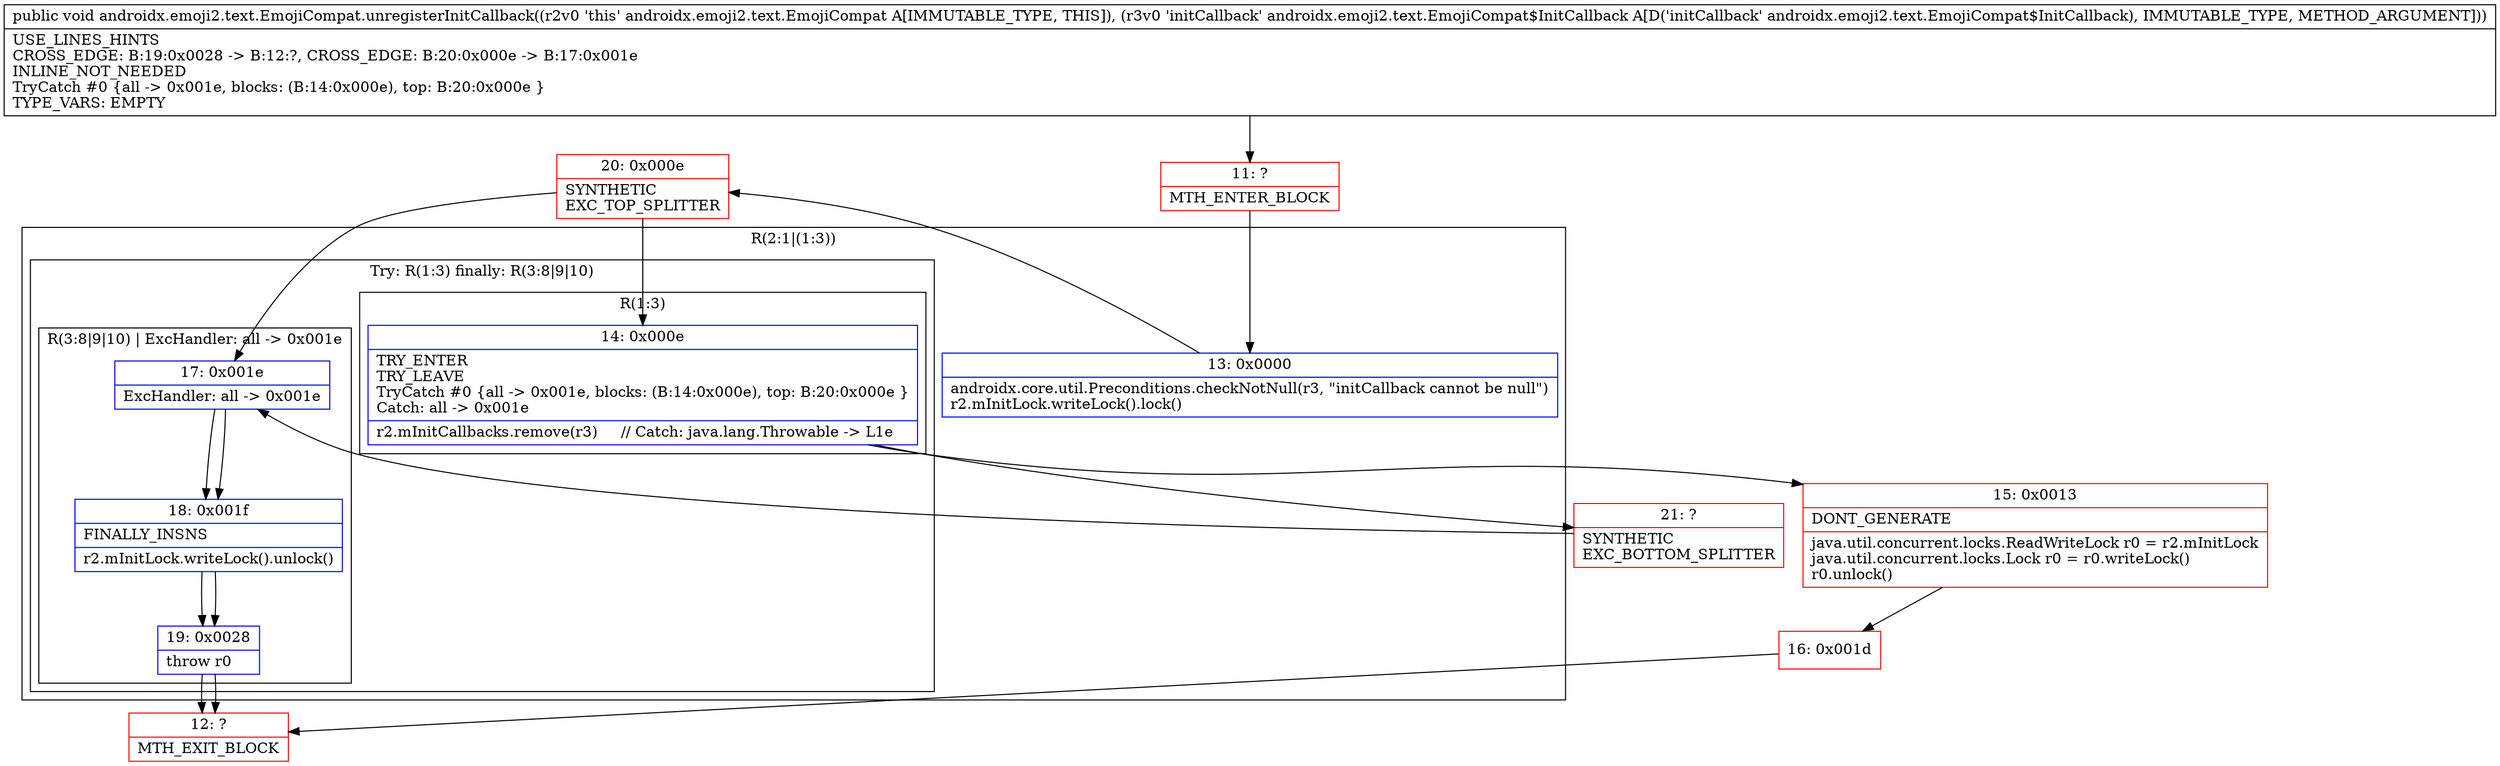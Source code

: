digraph "CFG forandroidx.emoji2.text.EmojiCompat.unregisterInitCallback(Landroidx\/emoji2\/text\/EmojiCompat$InitCallback;)V" {
subgraph cluster_Region_105863493 {
label = "R(2:1|(1:3))";
node [shape=record,color=blue];
Node_13 [shape=record,label="{13\:\ 0x0000|androidx.core.util.Preconditions.checkNotNull(r3, \"initCallback cannot be null\")\lr2.mInitLock.writeLock().lock()\l}"];
subgraph cluster_TryCatchRegion_644896320 {
label = "Try: R(1:3) finally: R(3:8|9|10)";
node [shape=record,color=blue];
subgraph cluster_Region_314844860 {
label = "R(1:3)";
node [shape=record,color=blue];
Node_14 [shape=record,label="{14\:\ 0x000e|TRY_ENTER\lTRY_LEAVE\lTryCatch #0 \{all \-\> 0x001e, blocks: (B:14:0x000e), top: B:20:0x000e \}\lCatch: all \-\> 0x001e\l|r2.mInitCallbacks.remove(r3)     \/\/ Catch: java.lang.Throwable \-\> L1e\l}"];
}
subgraph cluster_Region_581665736 {
label = "R(3:8|9|10) | ExcHandler: all \-\> 0x001e\l";
node [shape=record,color=blue];
Node_17 [shape=record,label="{17\:\ 0x001e|ExcHandler: all \-\> 0x001e\l}"];
Node_18 [shape=record,label="{18\:\ 0x001f|FINALLY_INSNS\l|r2.mInitLock.writeLock().unlock()\l}"];
Node_19 [shape=record,label="{19\:\ 0x0028|throw r0\l}"];
}
}
}
subgraph cluster_Region_581665736 {
label = "R(3:8|9|10) | ExcHandler: all \-\> 0x001e\l";
node [shape=record,color=blue];
Node_17 [shape=record,label="{17\:\ 0x001e|ExcHandler: all \-\> 0x001e\l}"];
Node_18 [shape=record,label="{18\:\ 0x001f|FINALLY_INSNS\l|r2.mInitLock.writeLock().unlock()\l}"];
Node_19 [shape=record,label="{19\:\ 0x0028|throw r0\l}"];
}
Node_11 [shape=record,color=red,label="{11\:\ ?|MTH_ENTER_BLOCK\l}"];
Node_20 [shape=record,color=red,label="{20\:\ 0x000e|SYNTHETIC\lEXC_TOP_SPLITTER\l}"];
Node_15 [shape=record,color=red,label="{15\:\ 0x0013|DONT_GENERATE\l|java.util.concurrent.locks.ReadWriteLock r0 = r2.mInitLock\ljava.util.concurrent.locks.Lock r0 = r0.writeLock()\lr0.unlock()\l}"];
Node_16 [shape=record,color=red,label="{16\:\ 0x001d}"];
Node_12 [shape=record,color=red,label="{12\:\ ?|MTH_EXIT_BLOCK\l}"];
Node_21 [shape=record,color=red,label="{21\:\ ?|SYNTHETIC\lEXC_BOTTOM_SPLITTER\l}"];
MethodNode[shape=record,label="{public void androidx.emoji2.text.EmojiCompat.unregisterInitCallback((r2v0 'this' androidx.emoji2.text.EmojiCompat A[IMMUTABLE_TYPE, THIS]), (r3v0 'initCallback' androidx.emoji2.text.EmojiCompat$InitCallback A[D('initCallback' androidx.emoji2.text.EmojiCompat$InitCallback), IMMUTABLE_TYPE, METHOD_ARGUMENT]))  | USE_LINES_HINTS\lCROSS_EDGE: B:19:0x0028 \-\> B:12:?, CROSS_EDGE: B:20:0x000e \-\> B:17:0x001e\lINLINE_NOT_NEEDED\lTryCatch #0 \{all \-\> 0x001e, blocks: (B:14:0x000e), top: B:20:0x000e \}\lTYPE_VARS: EMPTY\l}"];
MethodNode -> Node_11;Node_13 -> Node_20;
Node_14 -> Node_15;
Node_14 -> Node_21;
Node_17 -> Node_18;
Node_18 -> Node_19;
Node_19 -> Node_12;
Node_17 -> Node_18;
Node_18 -> Node_19;
Node_19 -> Node_12;
Node_11 -> Node_13;
Node_20 -> Node_14;
Node_20 -> Node_17;
Node_15 -> Node_16;
Node_16 -> Node_12;
Node_21 -> Node_17;
}

